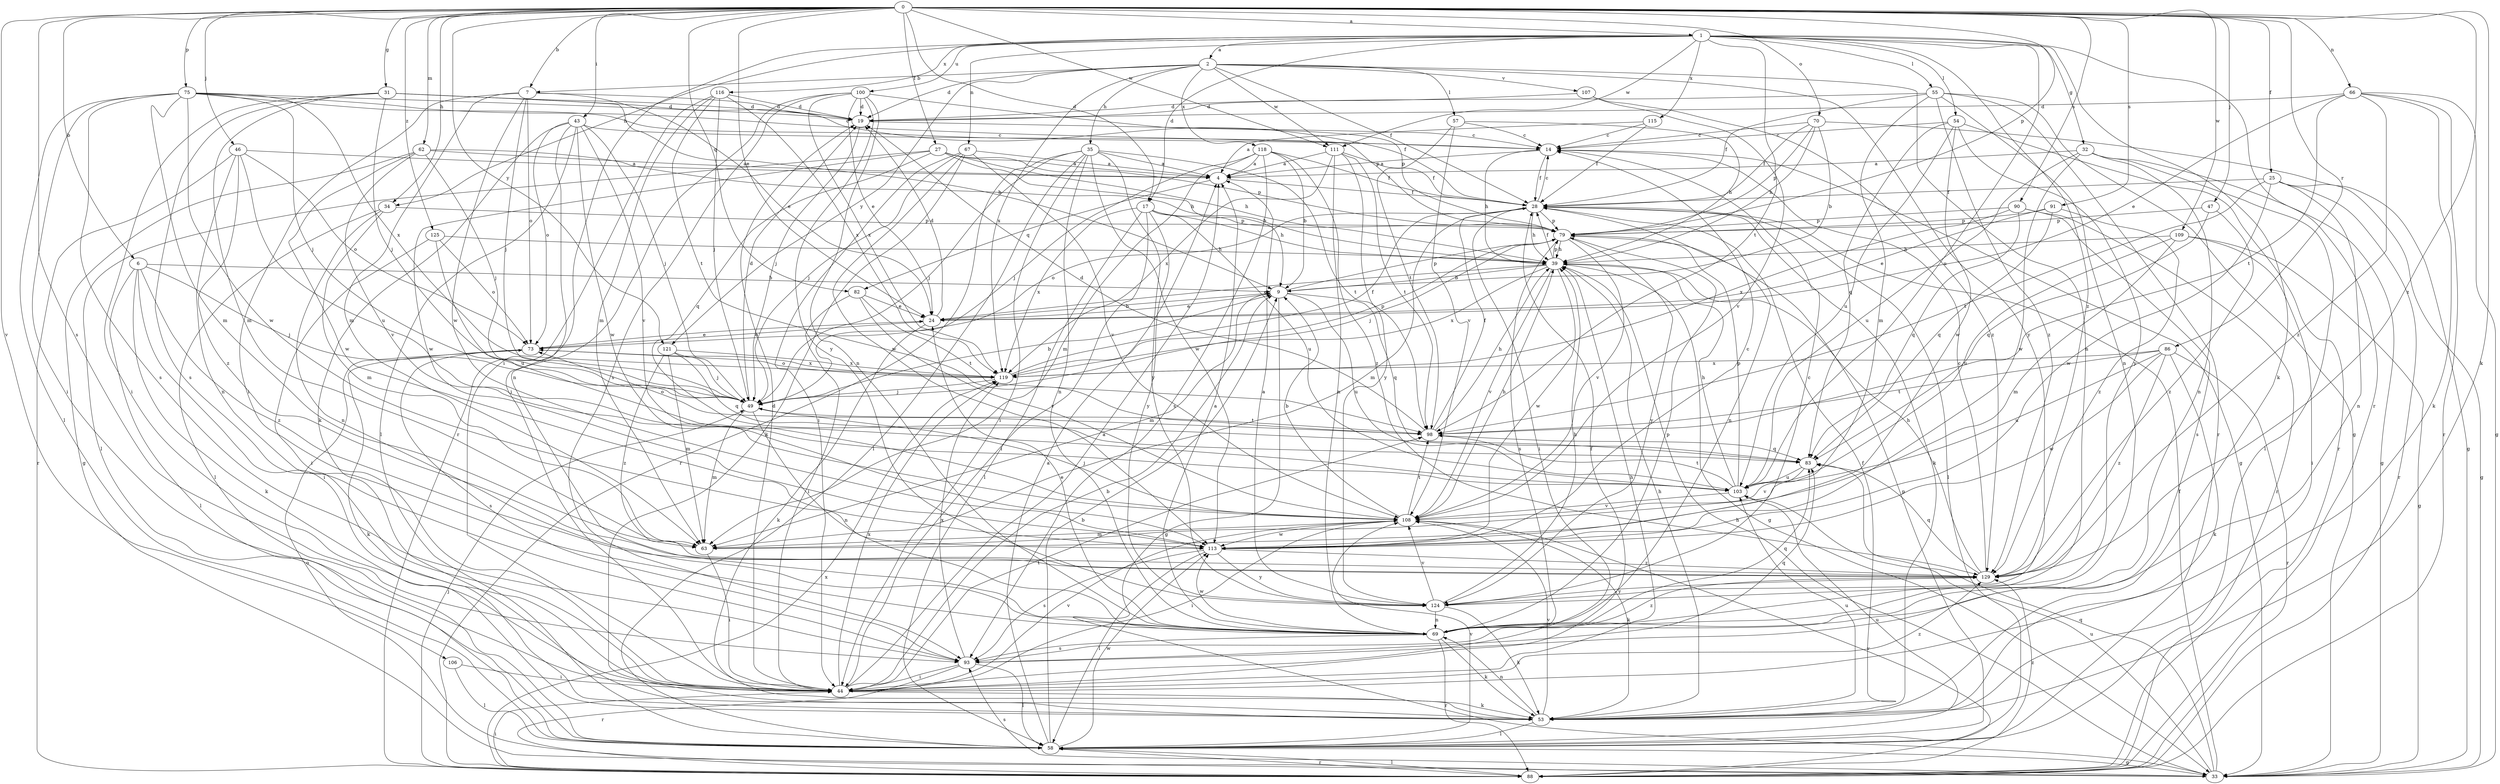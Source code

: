 strict digraph  {
0;
1;
2;
4;
6;
7;
9;
14;
17;
19;
24;
25;
27;
28;
31;
32;
33;
34;
35;
39;
43;
44;
46;
47;
49;
53;
54;
55;
57;
58;
62;
63;
66;
67;
69;
70;
73;
75;
79;
82;
83;
86;
88;
90;
91;
93;
98;
100;
103;
106;
107;
108;
109;
111;
113;
115;
116;
118;
119;
121;
124;
125;
129;
0 -> 1  [label=a];
0 -> 6  [label=b];
0 -> 7  [label=b];
0 -> 17  [label=d];
0 -> 24  [label=e];
0 -> 25  [label=f];
0 -> 27  [label=f];
0 -> 31  [label=g];
0 -> 34  [label=h];
0 -> 43  [label=i];
0 -> 46  [label=j];
0 -> 47  [label=j];
0 -> 53  [label=k];
0 -> 62  [label=m];
0 -> 66  [label=n];
0 -> 70  [label=o];
0 -> 75  [label=p];
0 -> 79  [label=p];
0 -> 82  [label=q];
0 -> 86  [label=r];
0 -> 90  [label=s];
0 -> 91  [label=s];
0 -> 93  [label=s];
0 -> 106  [label=v];
0 -> 109  [label=w];
0 -> 111  [label=w];
0 -> 121  [label=y];
0 -> 125  [label=z];
0 -> 129  [label=z];
1 -> 2  [label=a];
1 -> 17  [label=d];
1 -> 32  [label=g];
1 -> 34  [label=h];
1 -> 44  [label=i];
1 -> 53  [label=k];
1 -> 54  [label=l];
1 -> 55  [label=l];
1 -> 67  [label=n];
1 -> 88  [label=r];
1 -> 98  [label=t];
1 -> 100  [label=u];
1 -> 103  [label=u];
1 -> 111  [label=w];
1 -> 115  [label=x];
1 -> 116  [label=x];
1 -> 129  [label=z];
2 -> 7  [label=b];
2 -> 19  [label=d];
2 -> 28  [label=f];
2 -> 35  [label=h];
2 -> 57  [label=l];
2 -> 69  [label=n];
2 -> 107  [label=v];
2 -> 111  [label=w];
2 -> 118  [label=x];
2 -> 119  [label=x];
2 -> 121  [label=y];
2 -> 124  [label=y];
4 -> 28  [label=f];
4 -> 82  [label=q];
6 -> 9  [label=b];
6 -> 44  [label=i];
6 -> 49  [label=j];
6 -> 53  [label=k];
6 -> 58  [label=l];
6 -> 129  [label=z];
7 -> 19  [label=d];
7 -> 24  [label=e];
7 -> 44  [label=i];
7 -> 49  [label=j];
7 -> 63  [label=m];
7 -> 73  [label=o];
7 -> 113  [label=w];
9 -> 24  [label=e];
9 -> 33  [label=g];
9 -> 63  [label=m];
9 -> 79  [label=p];
9 -> 83  [label=q];
9 -> 103  [label=u];
14 -> 4  [label=a];
14 -> 28  [label=f];
14 -> 33  [label=g];
14 -> 39  [label=h];
17 -> 39  [label=h];
17 -> 44  [label=i];
17 -> 58  [label=l];
17 -> 79  [label=p];
17 -> 103  [label=u];
17 -> 119  [label=x];
17 -> 124  [label=y];
19 -> 14  [label=c];
19 -> 49  [label=j];
24 -> 9  [label=b];
24 -> 19  [label=d];
24 -> 53  [label=k];
24 -> 73  [label=o];
25 -> 28  [label=f];
25 -> 33  [label=g];
25 -> 69  [label=n];
25 -> 88  [label=r];
25 -> 98  [label=t];
25 -> 113  [label=w];
27 -> 4  [label=a];
27 -> 9  [label=b];
27 -> 39  [label=h];
27 -> 58  [label=l];
27 -> 79  [label=p];
27 -> 83  [label=q];
27 -> 113  [label=w];
28 -> 14  [label=c];
28 -> 39  [label=h];
28 -> 44  [label=i];
28 -> 53  [label=k];
28 -> 58  [label=l];
28 -> 63  [label=m];
28 -> 69  [label=n];
28 -> 73  [label=o];
28 -> 79  [label=p];
31 -> 9  [label=b];
31 -> 19  [label=d];
31 -> 28  [label=f];
31 -> 44  [label=i];
31 -> 49  [label=j];
31 -> 63  [label=m];
31 -> 93  [label=s];
32 -> 4  [label=a];
32 -> 33  [label=g];
32 -> 58  [label=l];
32 -> 69  [label=n];
32 -> 103  [label=u];
32 -> 113  [label=w];
33 -> 28  [label=f];
33 -> 39  [label=h];
33 -> 73  [label=o];
33 -> 83  [label=q];
33 -> 93  [label=s];
33 -> 103  [label=u];
34 -> 58  [label=l];
34 -> 63  [label=m];
34 -> 69  [label=n];
34 -> 79  [label=p];
35 -> 4  [label=a];
35 -> 44  [label=i];
35 -> 49  [label=j];
35 -> 58  [label=l];
35 -> 69  [label=n];
35 -> 88  [label=r];
35 -> 98  [label=t];
35 -> 113  [label=w];
35 -> 124  [label=y];
39 -> 9  [label=b];
39 -> 24  [label=e];
39 -> 28  [label=f];
39 -> 33  [label=g];
39 -> 79  [label=p];
39 -> 108  [label=v];
39 -> 113  [label=w];
39 -> 119  [label=x];
43 -> 14  [label=c];
43 -> 49  [label=j];
43 -> 53  [label=k];
43 -> 58  [label=l];
43 -> 69  [label=n];
43 -> 73  [label=o];
43 -> 108  [label=v];
43 -> 113  [label=w];
44 -> 4  [label=a];
44 -> 9  [label=b];
44 -> 19  [label=d];
44 -> 28  [label=f];
44 -> 39  [label=h];
44 -> 53  [label=k];
44 -> 98  [label=t];
44 -> 108  [label=v];
44 -> 119  [label=x];
44 -> 129  [label=z];
46 -> 4  [label=a];
46 -> 69  [label=n];
46 -> 73  [label=o];
46 -> 88  [label=r];
46 -> 103  [label=u];
46 -> 129  [label=z];
47 -> 79  [label=p];
47 -> 83  [label=q];
47 -> 129  [label=z];
49 -> 9  [label=b];
49 -> 19  [label=d];
49 -> 63  [label=m];
49 -> 69  [label=n];
49 -> 98  [label=t];
53 -> 28  [label=f];
53 -> 39  [label=h];
53 -> 58  [label=l];
53 -> 69  [label=n];
53 -> 103  [label=u];
53 -> 108  [label=v];
54 -> 14  [label=c];
54 -> 83  [label=q];
54 -> 88  [label=r];
54 -> 103  [label=u];
54 -> 113  [label=w];
54 -> 124  [label=y];
55 -> 19  [label=d];
55 -> 28  [label=f];
55 -> 33  [label=g];
55 -> 63  [label=m];
55 -> 69  [label=n];
55 -> 88  [label=r];
55 -> 129  [label=z];
57 -> 14  [label=c];
57 -> 39  [label=h];
57 -> 98  [label=t];
57 -> 108  [label=v];
58 -> 4  [label=a];
58 -> 9  [label=b];
58 -> 33  [label=g];
58 -> 79  [label=p];
58 -> 88  [label=r];
58 -> 103  [label=u];
58 -> 108  [label=v];
58 -> 113  [label=w];
58 -> 129  [label=z];
62 -> 4  [label=a];
62 -> 33  [label=g];
62 -> 39  [label=h];
62 -> 49  [label=j];
62 -> 108  [label=v];
62 -> 113  [label=w];
63 -> 44  [label=i];
66 -> 19  [label=d];
66 -> 24  [label=e];
66 -> 33  [label=g];
66 -> 53  [label=k];
66 -> 88  [label=r];
66 -> 98  [label=t];
66 -> 129  [label=z];
67 -> 4  [label=a];
67 -> 44  [label=i];
67 -> 49  [label=j];
67 -> 53  [label=k];
67 -> 108  [label=v];
67 -> 113  [label=w];
69 -> 4  [label=a];
69 -> 24  [label=e];
69 -> 53  [label=k];
69 -> 79  [label=p];
69 -> 83  [label=q];
69 -> 88  [label=r];
69 -> 93  [label=s];
69 -> 113  [label=w];
69 -> 129  [label=z];
70 -> 9  [label=b];
70 -> 14  [label=c];
70 -> 28  [label=f];
70 -> 33  [label=g];
70 -> 39  [label=h];
70 -> 79  [label=p];
73 -> 24  [label=e];
73 -> 53  [label=k];
73 -> 93  [label=s];
73 -> 119  [label=x];
75 -> 14  [label=c];
75 -> 19  [label=d];
75 -> 44  [label=i];
75 -> 49  [label=j];
75 -> 58  [label=l];
75 -> 63  [label=m];
75 -> 79  [label=p];
75 -> 93  [label=s];
75 -> 113  [label=w];
75 -> 119  [label=x];
79 -> 39  [label=h];
79 -> 49  [label=j];
79 -> 93  [label=s];
79 -> 108  [label=v];
79 -> 124  [label=y];
82 -> 24  [label=e];
82 -> 44  [label=i];
82 -> 98  [label=t];
82 -> 108  [label=v];
83 -> 103  [label=u];
83 -> 108  [label=v];
86 -> 53  [label=k];
86 -> 88  [label=r];
86 -> 98  [label=t];
86 -> 103  [label=u];
86 -> 113  [label=w];
86 -> 119  [label=x];
86 -> 129  [label=z];
88 -> 44  [label=i];
88 -> 49  [label=j];
88 -> 58  [label=l];
88 -> 108  [label=v];
88 -> 119  [label=x];
90 -> 79  [label=p];
90 -> 83  [label=q];
90 -> 88  [label=r];
90 -> 93  [label=s];
90 -> 119  [label=x];
91 -> 24  [label=e];
91 -> 79  [label=p];
91 -> 83  [label=q];
91 -> 129  [label=z];
93 -> 44  [label=i];
93 -> 58  [label=l];
93 -> 83  [label=q];
93 -> 88  [label=r];
93 -> 119  [label=x];
98 -> 19  [label=d];
98 -> 28  [label=f];
98 -> 39  [label=h];
98 -> 73  [label=o];
98 -> 83  [label=q];
100 -> 19  [label=d];
100 -> 24  [label=e];
100 -> 44  [label=i];
100 -> 69  [label=n];
100 -> 79  [label=p];
100 -> 93  [label=s];
100 -> 119  [label=x];
100 -> 124  [label=y];
103 -> 39  [label=h];
103 -> 79  [label=p];
103 -> 98  [label=t];
103 -> 108  [label=v];
106 -> 44  [label=i];
106 -> 58  [label=l];
107 -> 19  [label=d];
107 -> 108  [label=v];
107 -> 129  [label=z];
108 -> 9  [label=b];
108 -> 39  [label=h];
108 -> 44  [label=i];
108 -> 49  [label=j];
108 -> 53  [label=k];
108 -> 63  [label=m];
108 -> 98  [label=t];
108 -> 113  [label=w];
109 -> 33  [label=g];
109 -> 39  [label=h];
109 -> 44  [label=i];
109 -> 63  [label=m];
109 -> 103  [label=u];
111 -> 4  [label=a];
111 -> 28  [label=f];
111 -> 69  [label=n];
111 -> 98  [label=t];
111 -> 119  [label=x];
111 -> 124  [label=y];
113 -> 14  [label=c];
113 -> 58  [label=l];
113 -> 93  [label=s];
113 -> 124  [label=y];
113 -> 129  [label=z];
115 -> 4  [label=a];
115 -> 14  [label=c];
115 -> 28  [label=f];
116 -> 19  [label=d];
116 -> 49  [label=j];
116 -> 63  [label=m];
116 -> 88  [label=r];
116 -> 98  [label=t];
116 -> 119  [label=x];
118 -> 4  [label=a];
118 -> 9  [label=b];
118 -> 28  [label=f];
118 -> 49  [label=j];
118 -> 63  [label=m];
118 -> 93  [label=s];
118 -> 129  [label=z];
119 -> 28  [label=f];
119 -> 49  [label=j];
119 -> 73  [label=o];
119 -> 79  [label=p];
121 -> 49  [label=j];
121 -> 63  [label=m];
121 -> 83  [label=q];
121 -> 119  [label=x];
121 -> 129  [label=z];
124 -> 4  [label=a];
124 -> 14  [label=c];
124 -> 39  [label=h];
124 -> 53  [label=k];
124 -> 69  [label=n];
124 -> 108  [label=v];
125 -> 39  [label=h];
125 -> 44  [label=i];
125 -> 73  [label=o];
125 -> 103  [label=u];
129 -> 14  [label=c];
129 -> 39  [label=h];
129 -> 83  [label=q];
129 -> 124  [label=y];
}
